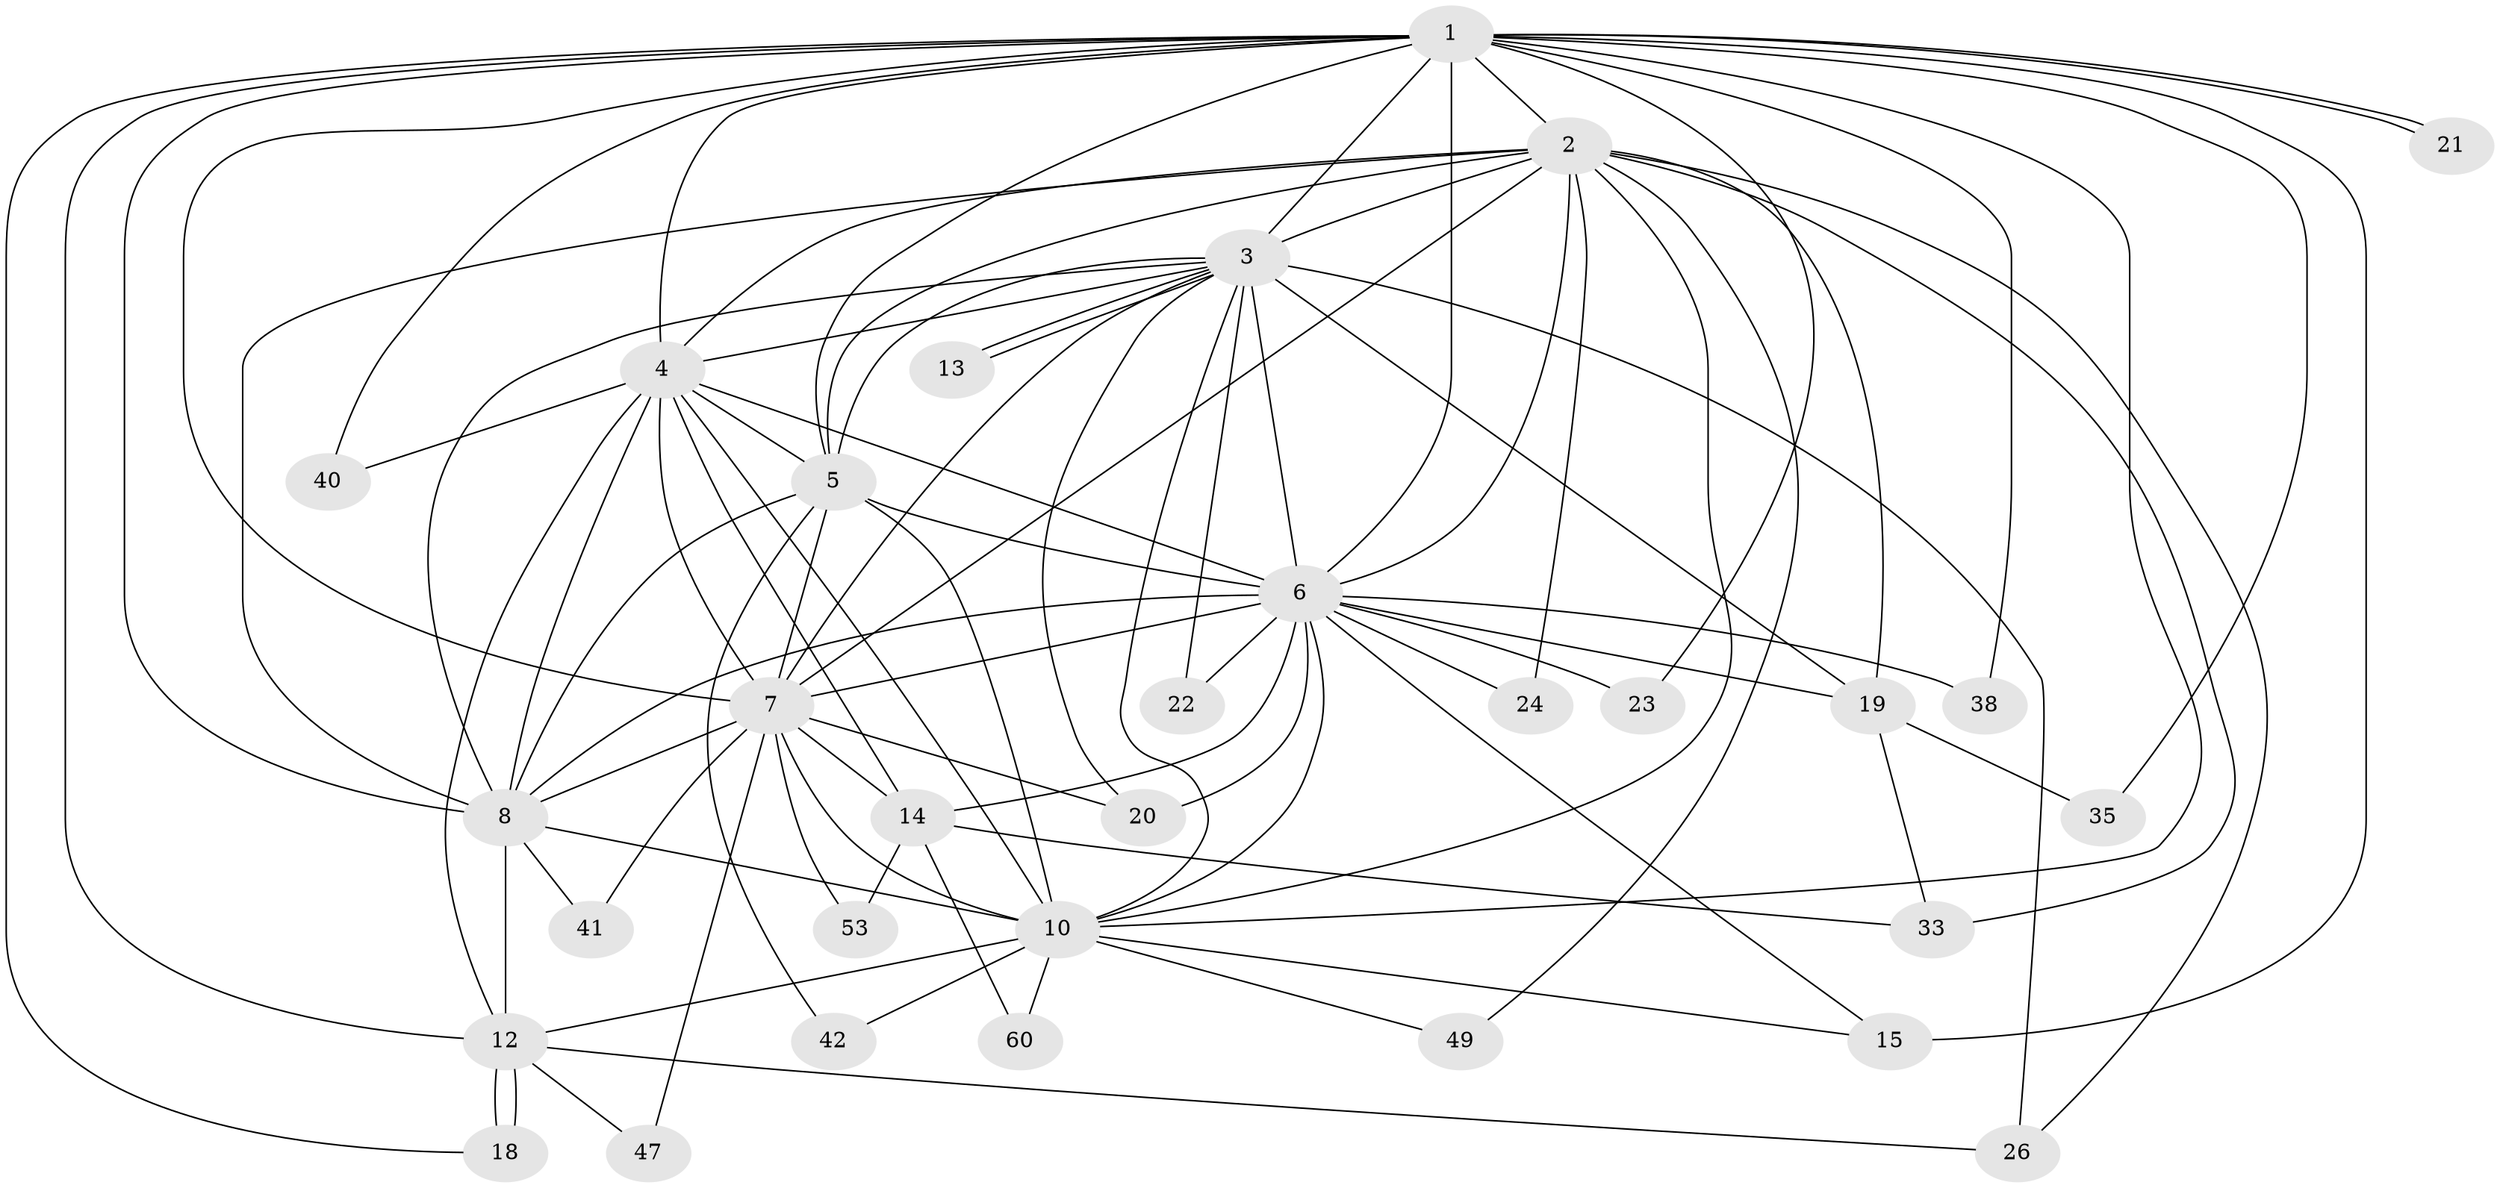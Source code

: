 // original degree distribution, {22: 0.016129032258064516, 14: 0.03225806451612903, 17: 0.03225806451612903, 12: 0.016129032258064516, 20: 0.016129032258064516, 15: 0.04838709677419355, 5: 0.03225806451612903, 8: 0.016129032258064516, 2: 0.5645161290322581, 7: 0.016129032258064516, 3: 0.16129032258064516, 4: 0.04838709677419355}
// Generated by graph-tools (version 1.1) at 2025/14/03/09/25 04:14:18]
// undirected, 31 vertices, 89 edges
graph export_dot {
graph [start="1"]
  node [color=gray90,style=filled];
  1 [super="+34"];
  2;
  3 [super="+32"];
  4;
  5 [super="+50+28"];
  6 [super="+51+57+9+43+45+11"];
  7;
  8 [super="+27"];
  10;
  12 [super="+54+52"];
  13;
  14 [super="+16"];
  15 [super="+36"];
  18 [super="+61"];
  19 [super="+39"];
  20;
  21;
  22;
  23;
  24;
  26 [super="+44"];
  33 [super="+55"];
  35;
  38;
  40;
  41;
  42;
  47;
  49;
  53;
  60;
  1 -- 2;
  1 -- 3 [weight=4];
  1 -- 4;
  1 -- 5;
  1 -- 6 [weight=3];
  1 -- 7;
  1 -- 8;
  1 -- 10;
  1 -- 15 [weight=2];
  1 -- 21;
  1 -- 21;
  1 -- 23;
  1 -- 35;
  1 -- 38;
  1 -- 40;
  1 -- 18;
  1 -- 12;
  2 -- 3;
  2 -- 4;
  2 -- 5;
  2 -- 6 [weight=2];
  2 -- 7;
  2 -- 8;
  2 -- 10;
  2 -- 24;
  2 -- 26;
  2 -- 33;
  2 -- 49;
  2 -- 19;
  3 -- 4;
  3 -- 5;
  3 -- 6 [weight=3];
  3 -- 7;
  3 -- 8;
  3 -- 10;
  3 -- 13;
  3 -- 13;
  3 -- 19;
  3 -- 20;
  3 -- 22;
  3 -- 26;
  4 -- 5 [weight=2];
  4 -- 6 [weight=2];
  4 -- 7;
  4 -- 8 [weight=2];
  4 -- 10;
  4 -- 40;
  4 -- 12;
  4 -- 14;
  5 -- 6 [weight=2];
  5 -- 7;
  5 -- 8;
  5 -- 10 [weight=3];
  5 -- 42;
  6 -- 7 [weight=3];
  6 -- 8 [weight=5];
  6 -- 10 [weight=3];
  6 -- 19;
  6 -- 22;
  6 -- 23;
  6 -- 24;
  6 -- 38;
  6 -- 14 [weight=2];
  6 -- 20;
  6 -- 15;
  7 -- 8;
  7 -- 10;
  7 -- 14;
  7 -- 20;
  7 -- 41;
  7 -- 47;
  7 -- 53;
  8 -- 10;
  8 -- 12;
  8 -- 41;
  10 -- 12;
  10 -- 42;
  10 -- 49;
  10 -- 60;
  10 -- 15;
  12 -- 18;
  12 -- 18;
  12 -- 26;
  12 -- 47;
  14 -- 33;
  14 -- 53;
  14 -- 60;
  19 -- 35;
  19 -- 33;
}

